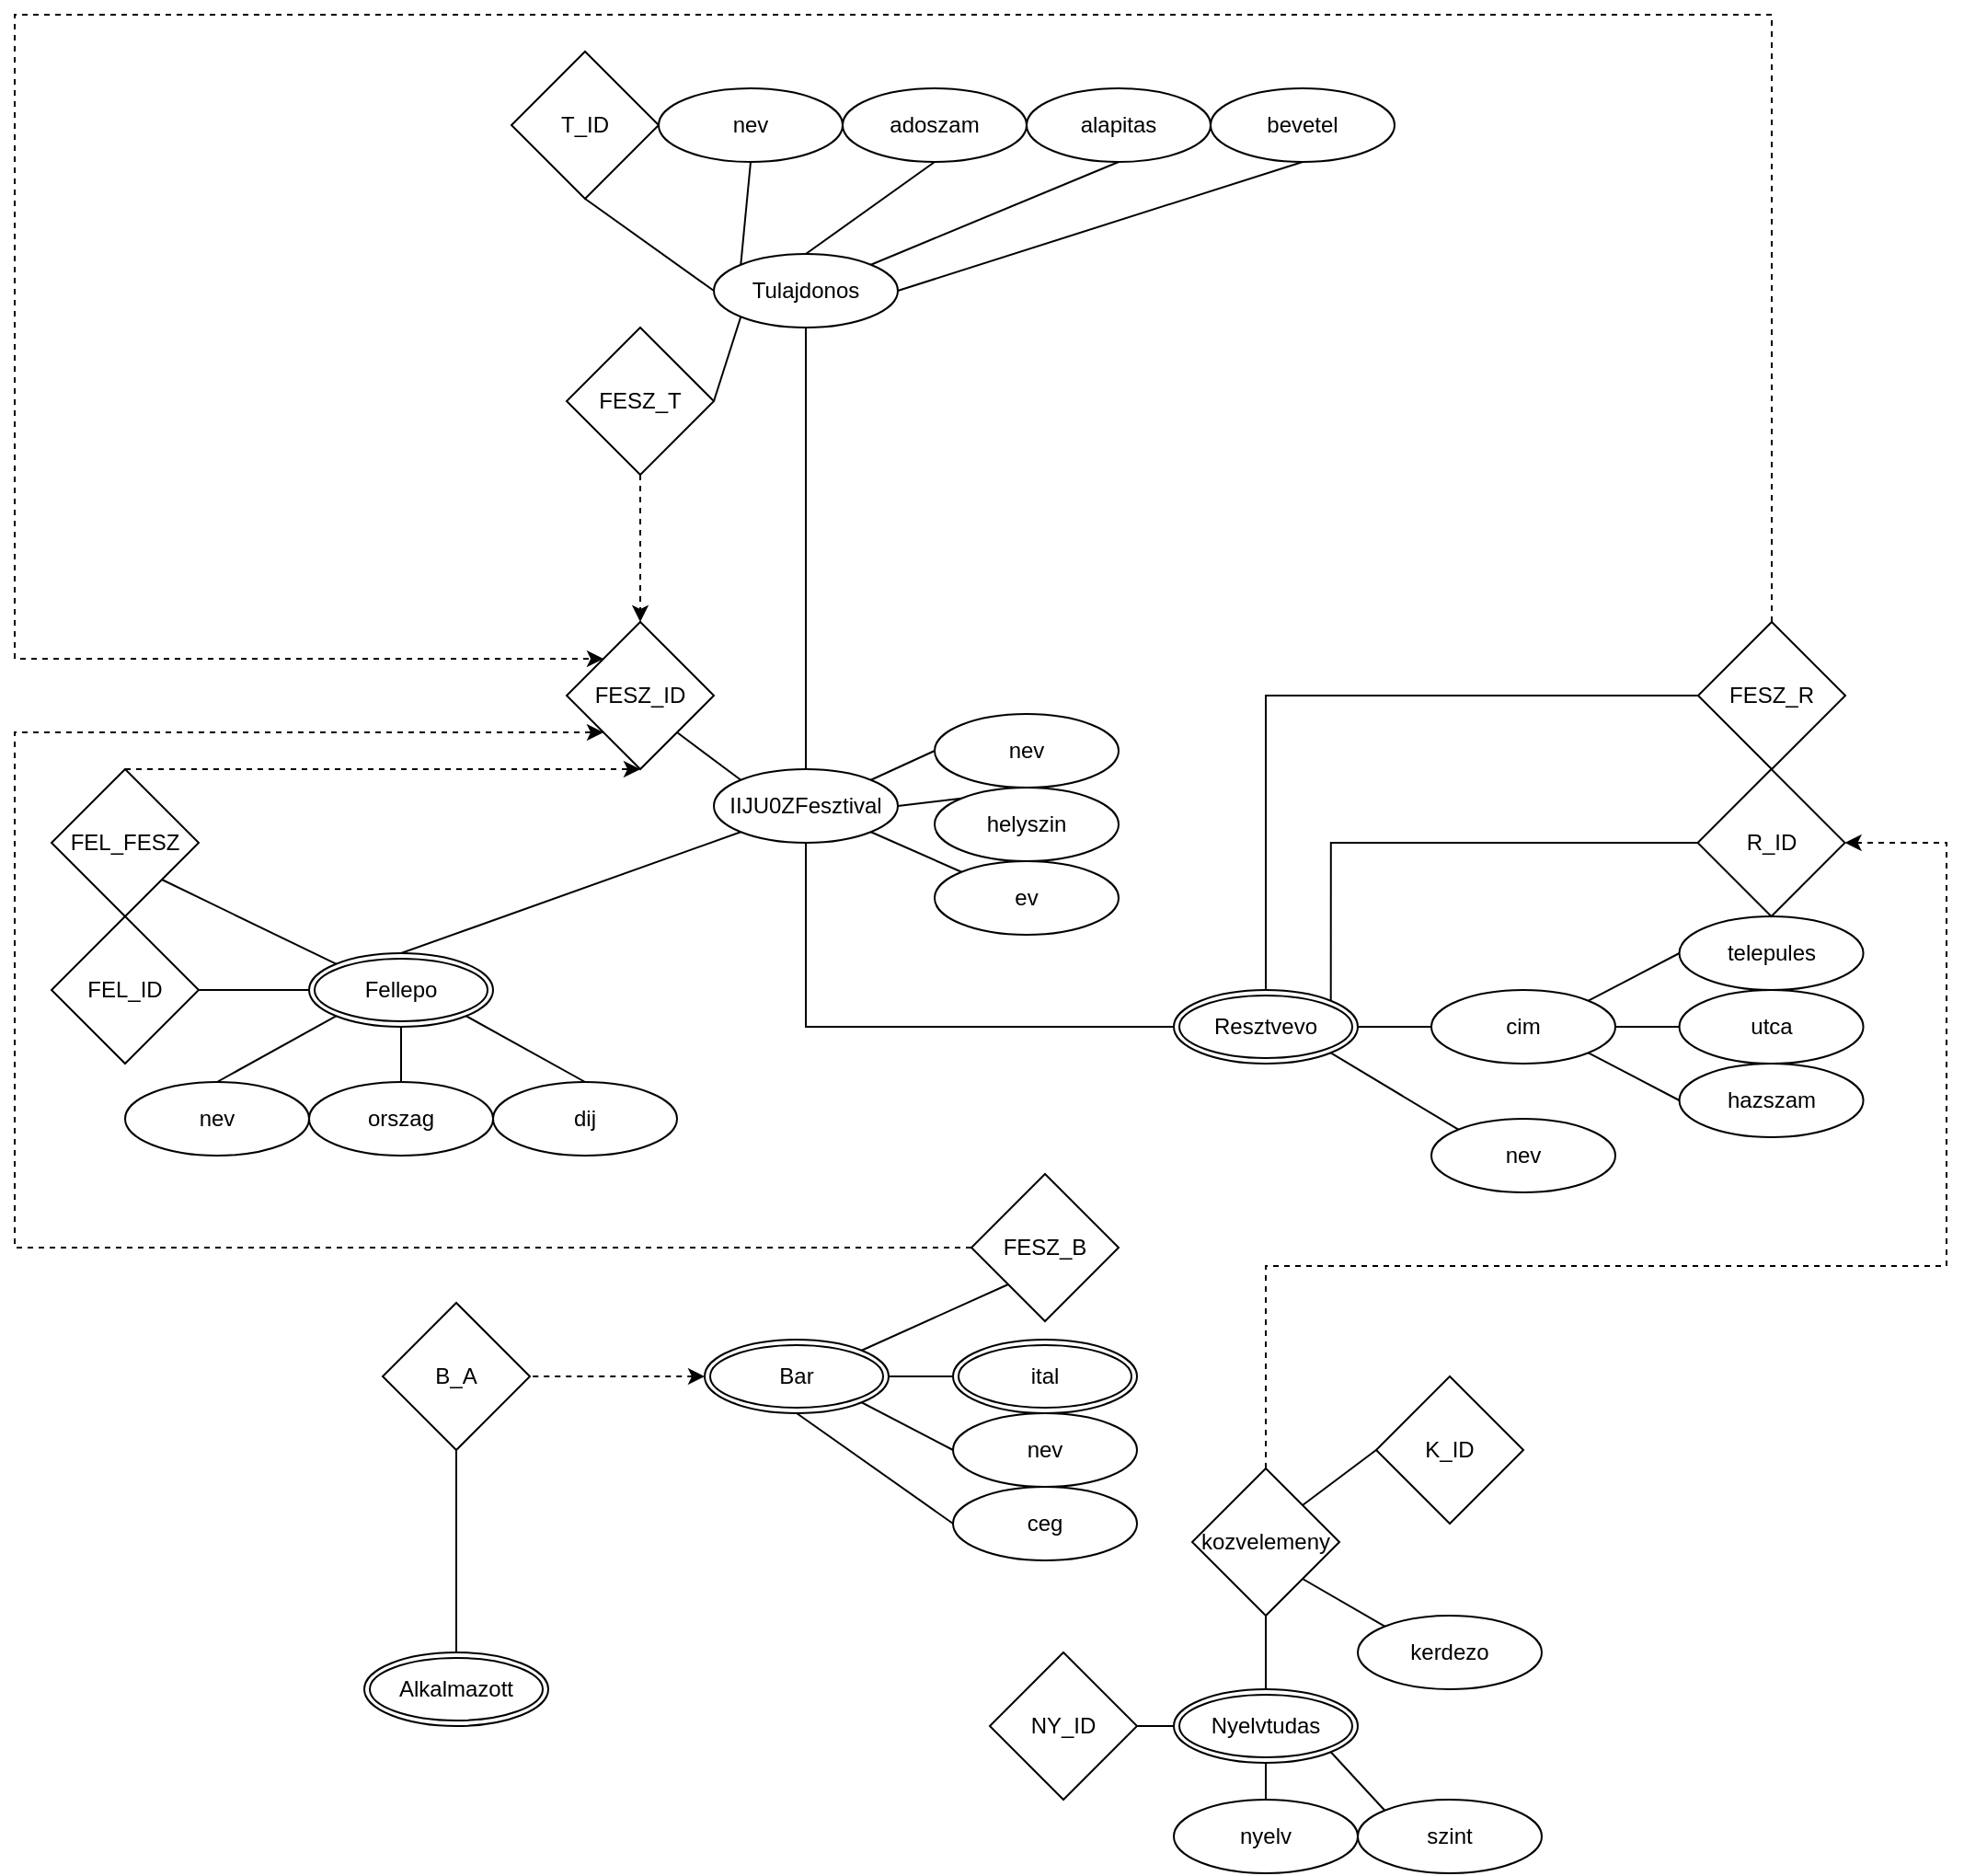 <mxfile version="22.0.4" type="device">
  <diagram name="Page-1" id="g-vIKoSXDD29Opg1fgPX">
    <mxGraphModel dx="1389" dy="963" grid="1" gridSize="10" guides="1" tooltips="1" connect="1" arrows="1" fold="1" page="0" pageScale="1" pageWidth="850" pageHeight="1100" math="0" shadow="0">
      <root>
        <mxCell id="0" />
        <mxCell id="1" parent="0" />
        <mxCell id="nb_ousC1VCXHv58T-TfJ-15" style="rounded=0;orthogonalLoop=1;jettySize=auto;html=1;exitX=0;exitY=1;exitDx=0;exitDy=0;entryX=0.5;entryY=0;entryDx=0;entryDy=0;endArrow=none;endFill=0;" edge="1" parent="1" source="nb_ousC1VCXHv58T-TfJ-16" target="nb_ousC1VCXHv58T-TfJ-5">
          <mxGeometry relative="1" as="geometry">
            <mxPoint x="255.0" y="190" as="sourcePoint" />
          </mxGeometry>
        </mxCell>
        <mxCell id="nb_ousC1VCXHv58T-TfJ-96" style="edgeStyle=orthogonalEdgeStyle;rounded=0;orthogonalLoop=1;jettySize=auto;html=1;exitX=0;exitY=0.5;exitDx=0;exitDy=0;entryX=1;entryY=0.5;entryDx=0;entryDy=0;endArrow=none;endFill=0;dashed=1;startArrow=classic;startFill=1;" edge="1" parent="1" source="nb_ousC1VCXHv58T-TfJ-2" target="nb_ousC1VCXHv58T-TfJ-95">
          <mxGeometry relative="1" as="geometry" />
        </mxCell>
        <mxCell id="nb_ousC1VCXHv58T-TfJ-2" value="Bar" style="ellipse;shape=doubleEllipse;margin=3;whiteSpace=wrap;html=1;align=center;" vertex="1" parent="1">
          <mxGeometry x="265" y="570" width="100" height="40" as="geometry" />
        </mxCell>
        <mxCell id="nb_ousC1VCXHv58T-TfJ-3" value="Resztvevo" style="ellipse;shape=doubleEllipse;margin=3;whiteSpace=wrap;html=1;align=center;" vertex="1" parent="1">
          <mxGeometry x="520" y="380" width="100" height="40" as="geometry" />
        </mxCell>
        <mxCell id="nb_ousC1VCXHv58T-TfJ-75" style="rounded=0;orthogonalLoop=1;jettySize=auto;html=1;exitX=0.5;exitY=0;exitDx=0;exitDy=0;entryX=0.5;entryY=1;entryDx=0;entryDy=0;endArrow=none;endFill=0;" edge="1" parent="1" source="nb_ousC1VCXHv58T-TfJ-4" target="nb_ousC1VCXHv58T-TfJ-77">
          <mxGeometry relative="1" as="geometry">
            <mxPoint x="570.0" y="710" as="targetPoint" />
          </mxGeometry>
        </mxCell>
        <mxCell id="nb_ousC1VCXHv58T-TfJ-4" value="Nyelvtudas" style="ellipse;shape=doubleEllipse;margin=3;whiteSpace=wrap;html=1;align=center;" vertex="1" parent="1">
          <mxGeometry x="520" y="760" width="100" height="40" as="geometry" />
        </mxCell>
        <mxCell id="nb_ousC1VCXHv58T-TfJ-12" style="rounded=0;orthogonalLoop=1;jettySize=auto;html=1;exitX=0;exitY=1;exitDx=0;exitDy=0;entryX=0.5;entryY=0;entryDx=0;entryDy=0;endArrow=none;endFill=0;" edge="1" parent="1" source="nb_ousC1VCXHv58T-TfJ-5" target="nb_ousC1VCXHv58T-TfJ-9">
          <mxGeometry relative="1" as="geometry" />
        </mxCell>
        <mxCell id="nb_ousC1VCXHv58T-TfJ-13" style="rounded=0;orthogonalLoop=1;jettySize=auto;html=1;exitX=0.5;exitY=1;exitDx=0;exitDy=0;entryX=0.5;entryY=0;entryDx=0;entryDy=0;endArrow=none;endFill=0;" edge="1" parent="1" source="nb_ousC1VCXHv58T-TfJ-5" target="nb_ousC1VCXHv58T-TfJ-10">
          <mxGeometry relative="1" as="geometry" />
        </mxCell>
        <mxCell id="nb_ousC1VCXHv58T-TfJ-14" style="rounded=0;orthogonalLoop=1;jettySize=auto;html=1;exitX=1;exitY=1;exitDx=0;exitDy=0;entryX=0.5;entryY=0;entryDx=0;entryDy=0;endArrow=none;endFill=0;" edge="1" parent="1" source="nb_ousC1VCXHv58T-TfJ-5" target="nb_ousC1VCXHv58T-TfJ-11">
          <mxGeometry relative="1" as="geometry" />
        </mxCell>
        <mxCell id="nb_ousC1VCXHv58T-TfJ-5" value="Fellepo" style="ellipse;shape=doubleEllipse;margin=3;whiteSpace=wrap;html=1;align=center;" vertex="1" parent="1">
          <mxGeometry x="50" y="360" width="100" height="40" as="geometry" />
        </mxCell>
        <mxCell id="nb_ousC1VCXHv58T-TfJ-6" value="Alkalmazott" style="ellipse;shape=doubleEllipse;margin=3;whiteSpace=wrap;html=1;align=center;" vertex="1" parent="1">
          <mxGeometry x="80" y="740" width="100" height="40" as="geometry" />
        </mxCell>
        <mxCell id="nb_ousC1VCXHv58T-TfJ-8" style="edgeStyle=orthogonalEdgeStyle;rounded=0;orthogonalLoop=1;jettySize=auto;html=1;exitX=1;exitY=0.5;exitDx=0;exitDy=0;entryX=0;entryY=0.5;entryDx=0;entryDy=0;endArrow=none;endFill=0;" edge="1" parent="1" source="nb_ousC1VCXHv58T-TfJ-7" target="nb_ousC1VCXHv58T-TfJ-5">
          <mxGeometry relative="1" as="geometry" />
        </mxCell>
        <mxCell id="nb_ousC1VCXHv58T-TfJ-7" value="FEL_ID" style="rhombus;whiteSpace=wrap;html=1;" vertex="1" parent="1">
          <mxGeometry x="-90" y="340" width="80" height="80" as="geometry" />
        </mxCell>
        <mxCell id="nb_ousC1VCXHv58T-TfJ-9" value="nev" style="ellipse;whiteSpace=wrap;html=1;align=center;" vertex="1" parent="1">
          <mxGeometry x="-50" y="430" width="100" height="40" as="geometry" />
        </mxCell>
        <mxCell id="nb_ousC1VCXHv58T-TfJ-10" value="orszag" style="ellipse;whiteSpace=wrap;html=1;align=center;" vertex="1" parent="1">
          <mxGeometry x="50" y="430" width="100" height="40" as="geometry" />
        </mxCell>
        <mxCell id="nb_ousC1VCXHv58T-TfJ-11" value="dij" style="ellipse;whiteSpace=wrap;html=1;align=center;" vertex="1" parent="1">
          <mxGeometry x="150" y="430" width="100" height="40" as="geometry" />
        </mxCell>
        <mxCell id="nb_ousC1VCXHv58T-TfJ-32" style="edgeStyle=orthogonalEdgeStyle;rounded=0;orthogonalLoop=1;jettySize=auto;html=1;exitX=0.5;exitY=0;exitDx=0;exitDy=0;entryX=0.5;entryY=1;entryDx=0;entryDy=0;endArrow=none;endFill=0;" edge="1" parent="1" source="nb_ousC1VCXHv58T-TfJ-16" target="nb_ousC1VCXHv58T-TfJ-27">
          <mxGeometry relative="1" as="geometry" />
        </mxCell>
        <mxCell id="nb_ousC1VCXHv58T-TfJ-16" value="IIJU0ZFesztival" style="ellipse;whiteSpace=wrap;html=1;align=center;" vertex="1" parent="1">
          <mxGeometry x="270" y="260" width="100" height="40" as="geometry" />
        </mxCell>
        <mxCell id="nb_ousC1VCXHv58T-TfJ-19" style="rounded=0;orthogonalLoop=1;jettySize=auto;html=1;exitX=1;exitY=1;exitDx=0;exitDy=0;entryX=0;entryY=0;entryDx=0;entryDy=0;endArrow=none;endFill=0;" edge="1" parent="1" source="nb_ousC1VCXHv58T-TfJ-18" target="nb_ousC1VCXHv58T-TfJ-16">
          <mxGeometry relative="1" as="geometry" />
        </mxCell>
        <mxCell id="nb_ousC1VCXHv58T-TfJ-18" value="FESZ_ID" style="rhombus;whiteSpace=wrap;html=1;" vertex="1" parent="1">
          <mxGeometry x="190" y="180" width="80" height="80" as="geometry" />
        </mxCell>
        <mxCell id="nb_ousC1VCXHv58T-TfJ-24" style="rounded=0;orthogonalLoop=1;jettySize=auto;html=1;exitX=0;exitY=0.5;exitDx=0;exitDy=0;entryX=1;entryY=0;entryDx=0;entryDy=0;endArrow=none;endFill=0;" edge="1" parent="1" source="nb_ousC1VCXHv58T-TfJ-20" target="nb_ousC1VCXHv58T-TfJ-16">
          <mxGeometry relative="1" as="geometry" />
        </mxCell>
        <mxCell id="nb_ousC1VCXHv58T-TfJ-20" value="nev" style="ellipse;whiteSpace=wrap;html=1;align=center;" vertex="1" parent="1">
          <mxGeometry x="390" y="230" width="100" height="40" as="geometry" />
        </mxCell>
        <mxCell id="nb_ousC1VCXHv58T-TfJ-25" style="rounded=0;orthogonalLoop=1;jettySize=auto;html=1;exitX=0;exitY=0;exitDx=0;exitDy=0;entryX=1;entryY=0.5;entryDx=0;entryDy=0;endArrow=none;endFill=0;" edge="1" parent="1" source="nb_ousC1VCXHv58T-TfJ-21" target="nb_ousC1VCXHv58T-TfJ-16">
          <mxGeometry relative="1" as="geometry" />
        </mxCell>
        <mxCell id="nb_ousC1VCXHv58T-TfJ-21" value="helyszin" style="ellipse;whiteSpace=wrap;html=1;align=center;" vertex="1" parent="1">
          <mxGeometry x="390" y="270" width="100" height="40" as="geometry" />
        </mxCell>
        <mxCell id="nb_ousC1VCXHv58T-TfJ-26" style="rounded=0;orthogonalLoop=1;jettySize=auto;html=1;exitX=0;exitY=0;exitDx=0;exitDy=0;entryX=1;entryY=1;entryDx=0;entryDy=0;endArrow=none;endFill=0;" edge="1" parent="1" source="nb_ousC1VCXHv58T-TfJ-22" target="nb_ousC1VCXHv58T-TfJ-16">
          <mxGeometry relative="1" as="geometry" />
        </mxCell>
        <mxCell id="nb_ousC1VCXHv58T-TfJ-22" value="&lt;div&gt;ev&lt;/div&gt;" style="ellipse;whiteSpace=wrap;html=1;align=center;" vertex="1" parent="1">
          <mxGeometry x="390" y="310" width="100" height="40" as="geometry" />
        </mxCell>
        <mxCell id="nb_ousC1VCXHv58T-TfJ-45" style="rounded=0;orthogonalLoop=1;jettySize=auto;html=1;exitX=0;exitY=0;exitDx=0;exitDy=0;entryX=0.5;entryY=1;entryDx=0;entryDy=0;endArrow=none;endFill=0;" edge="1" parent="1" source="nb_ousC1VCXHv58T-TfJ-27" target="nb_ousC1VCXHv58T-TfJ-44">
          <mxGeometry relative="1" as="geometry" />
        </mxCell>
        <mxCell id="nb_ousC1VCXHv58T-TfJ-46" style="rounded=0;orthogonalLoop=1;jettySize=auto;html=1;exitX=0.5;exitY=0;exitDx=0;exitDy=0;entryX=0.5;entryY=1;entryDx=0;entryDy=0;endArrow=none;endFill=0;" edge="1" parent="1" source="nb_ousC1VCXHv58T-TfJ-27" target="nb_ousC1VCXHv58T-TfJ-43">
          <mxGeometry relative="1" as="geometry" />
        </mxCell>
        <mxCell id="nb_ousC1VCXHv58T-TfJ-47" style="rounded=0;orthogonalLoop=1;jettySize=auto;html=1;exitX=1;exitY=0;exitDx=0;exitDy=0;entryX=0.5;entryY=1;entryDx=0;entryDy=0;endArrow=none;endFill=0;" edge="1" parent="1" source="nb_ousC1VCXHv58T-TfJ-27" target="nb_ousC1VCXHv58T-TfJ-42">
          <mxGeometry relative="1" as="geometry" />
        </mxCell>
        <mxCell id="nb_ousC1VCXHv58T-TfJ-48" style="rounded=0;orthogonalLoop=1;jettySize=auto;html=1;exitX=1;exitY=0.5;exitDx=0;exitDy=0;entryX=0.5;entryY=1;entryDx=0;entryDy=0;endArrow=none;endFill=0;" edge="1" parent="1" source="nb_ousC1VCXHv58T-TfJ-27" target="nb_ousC1VCXHv58T-TfJ-41">
          <mxGeometry relative="1" as="geometry" />
        </mxCell>
        <mxCell id="nb_ousC1VCXHv58T-TfJ-49" style="rounded=0;orthogonalLoop=1;jettySize=auto;html=1;exitX=0;exitY=0.5;exitDx=0;exitDy=0;entryX=0.5;entryY=1;entryDx=0;entryDy=0;endArrow=none;endFill=0;" edge="1" parent="1" source="nb_ousC1VCXHv58T-TfJ-27" target="nb_ousC1VCXHv58T-TfJ-33">
          <mxGeometry relative="1" as="geometry" />
        </mxCell>
        <mxCell id="nb_ousC1VCXHv58T-TfJ-51" style="rounded=0;orthogonalLoop=1;jettySize=auto;html=1;exitX=0;exitY=1;exitDx=0;exitDy=0;entryX=1;entryY=0.5;entryDx=0;entryDy=0;endArrow=none;endFill=0;" edge="1" parent="1" source="nb_ousC1VCXHv58T-TfJ-27" target="nb_ousC1VCXHv58T-TfJ-50">
          <mxGeometry relative="1" as="geometry" />
        </mxCell>
        <mxCell id="nb_ousC1VCXHv58T-TfJ-27" value="Tulajdonos" style="ellipse;whiteSpace=wrap;html=1;align=center;" vertex="1" parent="1">
          <mxGeometry x="270" y="-20" width="100" height="40" as="geometry" />
        </mxCell>
        <mxCell id="nb_ousC1VCXHv58T-TfJ-29" style="rounded=0;orthogonalLoop=1;jettySize=auto;html=1;exitX=1;exitY=1;exitDx=0;exitDy=0;entryX=0;entryY=0;entryDx=0;entryDy=0;endArrow=none;endFill=0;" edge="1" parent="1" source="nb_ousC1VCXHv58T-TfJ-28" target="nb_ousC1VCXHv58T-TfJ-5">
          <mxGeometry relative="1" as="geometry" />
        </mxCell>
        <mxCell id="nb_ousC1VCXHv58T-TfJ-30" style="edgeStyle=orthogonalEdgeStyle;rounded=0;orthogonalLoop=1;jettySize=auto;html=1;exitX=0.5;exitY=0;exitDx=0;exitDy=0;entryX=0;entryY=0.5;entryDx=0;entryDy=0;strokeColor=none;dashed=1;curved=1;" edge="1" parent="1" source="nb_ousC1VCXHv58T-TfJ-28" target="nb_ousC1VCXHv58T-TfJ-16">
          <mxGeometry relative="1" as="geometry" />
        </mxCell>
        <mxCell id="nb_ousC1VCXHv58T-TfJ-31" style="rounded=0;orthogonalLoop=1;jettySize=auto;html=1;exitX=0.5;exitY=0;exitDx=0;exitDy=0;entryX=0.5;entryY=1;entryDx=0;entryDy=0;dashed=1;" edge="1" parent="1" source="nb_ousC1VCXHv58T-TfJ-28" target="nb_ousC1VCXHv58T-TfJ-18">
          <mxGeometry relative="1" as="geometry" />
        </mxCell>
        <mxCell id="nb_ousC1VCXHv58T-TfJ-28" value="FEL_FESZ" style="rhombus;whiteSpace=wrap;html=1;" vertex="1" parent="1">
          <mxGeometry x="-90" y="260" width="80" height="80" as="geometry" />
        </mxCell>
        <mxCell id="nb_ousC1VCXHv58T-TfJ-33" value="T_ID" style="rhombus;whiteSpace=wrap;html=1;" vertex="1" parent="1">
          <mxGeometry x="160" y="-130" width="80" height="80" as="geometry" />
        </mxCell>
        <mxCell id="nb_ousC1VCXHv58T-TfJ-41" value="bevetel" style="ellipse;whiteSpace=wrap;html=1;align=center;" vertex="1" parent="1">
          <mxGeometry x="540" y="-110" width="100" height="40" as="geometry" />
        </mxCell>
        <mxCell id="nb_ousC1VCXHv58T-TfJ-42" value="alapitas" style="ellipse;whiteSpace=wrap;html=1;align=center;" vertex="1" parent="1">
          <mxGeometry x="440" y="-110" width="100" height="40" as="geometry" />
        </mxCell>
        <mxCell id="nb_ousC1VCXHv58T-TfJ-43" value="adoszam" style="ellipse;whiteSpace=wrap;html=1;align=center;" vertex="1" parent="1">
          <mxGeometry x="340" y="-110" width="100" height="40" as="geometry" />
        </mxCell>
        <mxCell id="nb_ousC1VCXHv58T-TfJ-44" value="nev" style="ellipse;whiteSpace=wrap;html=1;align=center;" vertex="1" parent="1">
          <mxGeometry x="240" y="-110" width="100" height="40" as="geometry" />
        </mxCell>
        <mxCell id="nb_ousC1VCXHv58T-TfJ-52" style="rounded=0;orthogonalLoop=1;jettySize=auto;html=1;exitX=0.5;exitY=1;exitDx=0;exitDy=0;entryX=0.5;entryY=0;entryDx=0;entryDy=0;dashed=1;" edge="1" parent="1" source="nb_ousC1VCXHv58T-TfJ-50" target="nb_ousC1VCXHv58T-TfJ-18">
          <mxGeometry relative="1" as="geometry" />
        </mxCell>
        <mxCell id="nb_ousC1VCXHv58T-TfJ-50" value="FESZ_T" style="rhombus;whiteSpace=wrap;html=1;" vertex="1" parent="1">
          <mxGeometry x="190" y="20" width="80" height="80" as="geometry" />
        </mxCell>
        <mxCell id="nb_ousC1VCXHv58T-TfJ-53" value="utca" style="ellipse;whiteSpace=wrap;html=1;align=center;" vertex="1" parent="1">
          <mxGeometry x="794.77" y="380" width="100" height="40" as="geometry" />
        </mxCell>
        <mxCell id="nb_ousC1VCXHv58T-TfJ-54" value="telepules" style="ellipse;whiteSpace=wrap;html=1;align=center;" vertex="1" parent="1">
          <mxGeometry x="794.77" y="340" width="100" height="40" as="geometry" />
        </mxCell>
        <mxCell id="nb_ousC1VCXHv58T-TfJ-57" style="rounded=0;orthogonalLoop=1;jettySize=auto;html=1;exitX=1;exitY=0;exitDx=0;exitDy=0;entryX=0;entryY=0.5;entryDx=0;entryDy=0;endArrow=none;endFill=0;" edge="1" parent="1" source="nb_ousC1VCXHv58T-TfJ-55" target="nb_ousC1VCXHv58T-TfJ-54">
          <mxGeometry relative="1" as="geometry">
            <mxPoint x="750.003" y="385.809" as="sourcePoint" />
          </mxGeometry>
        </mxCell>
        <mxCell id="nb_ousC1VCXHv58T-TfJ-58" style="rounded=0;orthogonalLoop=1;jettySize=auto;html=1;exitX=1;exitY=0.5;exitDx=0;exitDy=0;entryX=0;entryY=0.5;entryDx=0;entryDy=0;endArrow=none;endFill=0;" edge="1" parent="1" source="nb_ousC1VCXHv58T-TfJ-55" target="nb_ousC1VCXHv58T-TfJ-53">
          <mxGeometry relative="1" as="geometry">
            <mxPoint x="764.77" y="400" as="sourcePoint" />
          </mxGeometry>
        </mxCell>
        <mxCell id="nb_ousC1VCXHv58T-TfJ-59" style="rounded=0;orthogonalLoop=1;jettySize=auto;html=1;exitX=1;exitY=1;exitDx=0;exitDy=0;entryX=0;entryY=0.5;entryDx=0;entryDy=0;endArrow=none;endFill=0;" edge="1" parent="1" source="nb_ousC1VCXHv58T-TfJ-55" target="nb_ousC1VCXHv58T-TfJ-56">
          <mxGeometry relative="1" as="geometry">
            <mxPoint x="750.003" y="414.191" as="sourcePoint" />
          </mxGeometry>
        </mxCell>
        <mxCell id="nb_ousC1VCXHv58T-TfJ-60" style="edgeStyle=orthogonalEdgeStyle;rounded=0;orthogonalLoop=1;jettySize=auto;html=1;exitX=0;exitY=0.5;exitDx=0;exitDy=0;entryX=1;entryY=0.5;entryDx=0;entryDy=0;endArrow=none;endFill=0;" edge="1" parent="1" source="nb_ousC1VCXHv58T-TfJ-55" target="nb_ousC1VCXHv58T-TfJ-3">
          <mxGeometry relative="1" as="geometry" />
        </mxCell>
        <mxCell id="nb_ousC1VCXHv58T-TfJ-55" value="&lt;div&gt;cim&lt;/div&gt;" style="ellipse;whiteSpace=wrap;html=1;align=center;" vertex="1" parent="1">
          <mxGeometry x="660" y="380" width="100" height="40" as="geometry" />
        </mxCell>
        <mxCell id="nb_ousC1VCXHv58T-TfJ-56" value="hazszam" style="ellipse;whiteSpace=wrap;html=1;align=center;" vertex="1" parent="1">
          <mxGeometry x="794.77" y="420" width="100" height="40" as="geometry" />
        </mxCell>
        <mxCell id="nb_ousC1VCXHv58T-TfJ-62" style="edgeStyle=orthogonalEdgeStyle;rounded=0;orthogonalLoop=1;jettySize=auto;html=1;exitX=0;exitY=0.5;exitDx=0;exitDy=0;entryX=1;entryY=0;entryDx=0;entryDy=0;endArrow=none;endFill=0;" edge="1" parent="1" source="nb_ousC1VCXHv58T-TfJ-61" target="nb_ousC1VCXHv58T-TfJ-3">
          <mxGeometry relative="1" as="geometry" />
        </mxCell>
        <mxCell id="nb_ousC1VCXHv58T-TfJ-61" value="R_ID" style="rhombus;whiteSpace=wrap;html=1;" vertex="1" parent="1">
          <mxGeometry x="804.77" y="260" width="80" height="80" as="geometry" />
        </mxCell>
        <mxCell id="nb_ousC1VCXHv58T-TfJ-64" style="rounded=0;orthogonalLoop=1;jettySize=auto;html=1;exitX=0;exitY=0;exitDx=0;exitDy=0;entryX=1;entryY=1;entryDx=0;entryDy=0;endArrow=none;endFill=0;" edge="1" parent="1" source="nb_ousC1VCXHv58T-TfJ-63" target="nb_ousC1VCXHv58T-TfJ-3">
          <mxGeometry relative="1" as="geometry" />
        </mxCell>
        <mxCell id="nb_ousC1VCXHv58T-TfJ-63" value="nev" style="ellipse;whiteSpace=wrap;html=1;align=center;" vertex="1" parent="1">
          <mxGeometry x="660" y="450" width="100" height="40" as="geometry" />
        </mxCell>
        <mxCell id="nb_ousC1VCXHv58T-TfJ-66" style="edgeStyle=orthogonalEdgeStyle;rounded=0;orthogonalLoop=1;jettySize=auto;html=1;exitX=0.5;exitY=0;exitDx=0;exitDy=0;entryX=0;entryY=0;entryDx=0;entryDy=0;dashed=1;" edge="1" parent="1" source="nb_ousC1VCXHv58T-TfJ-65" target="nb_ousC1VCXHv58T-TfJ-18">
          <mxGeometry relative="1" as="geometry">
            <Array as="points">
              <mxPoint x="845" y="-150" />
              <mxPoint x="-110" y="-150" />
              <mxPoint x="-110" y="200" />
            </Array>
          </mxGeometry>
        </mxCell>
        <mxCell id="nb_ousC1VCXHv58T-TfJ-67" style="edgeStyle=orthogonalEdgeStyle;rounded=0;orthogonalLoop=1;jettySize=auto;html=1;exitX=0;exitY=0.5;exitDx=0;exitDy=0;entryX=0.5;entryY=0;entryDx=0;entryDy=0;endArrow=none;endFill=0;" edge="1" parent="1" source="nb_ousC1VCXHv58T-TfJ-65" target="nb_ousC1VCXHv58T-TfJ-3">
          <mxGeometry relative="1" as="geometry" />
        </mxCell>
        <mxCell id="nb_ousC1VCXHv58T-TfJ-65" value="FESZ_R" style="rhombus;whiteSpace=wrap;html=1;" vertex="1" parent="1">
          <mxGeometry x="805" y="180" width="80" height="80" as="geometry" />
        </mxCell>
        <mxCell id="nb_ousC1VCXHv58T-TfJ-68" style="edgeStyle=orthogonalEdgeStyle;rounded=0;orthogonalLoop=1;jettySize=auto;html=1;exitX=0;exitY=0.5;exitDx=0;exitDy=0;entryX=0.5;entryY=1;entryDx=0;entryDy=0;endArrow=none;endFill=0;" edge="1" parent="1" source="nb_ousC1VCXHv58T-TfJ-3" target="nb_ousC1VCXHv58T-TfJ-16">
          <mxGeometry relative="1" as="geometry">
            <mxPoint x="509.3" y="398.88" as="sourcePoint" />
            <mxPoint x="330.0" y="300.0" as="targetPoint" />
          </mxGeometry>
        </mxCell>
        <mxCell id="nb_ousC1VCXHv58T-TfJ-76" style="rounded=0;orthogonalLoop=1;jettySize=auto;html=1;exitX=0.5;exitY=0;exitDx=0;exitDy=0;entryX=1;entryY=0.5;entryDx=0;entryDy=0;endArrow=classic;endFill=1;edgeStyle=orthogonalEdgeStyle;dashed=1;" edge="1" parent="1" source="nb_ousC1VCXHv58T-TfJ-77" target="nb_ousC1VCXHv58T-TfJ-61">
          <mxGeometry relative="1" as="geometry">
            <mxPoint x="570.0" y="570" as="sourcePoint" />
            <Array as="points">
              <mxPoint x="570" y="530" />
              <mxPoint x="940" y="530" />
              <mxPoint x="940" y="300" />
            </Array>
          </mxGeometry>
        </mxCell>
        <mxCell id="nb_ousC1VCXHv58T-TfJ-72" style="rounded=0;orthogonalLoop=1;jettySize=auto;html=1;exitX=0;exitY=0.5;exitDx=0;exitDy=0;entryX=1;entryY=0;entryDx=0;entryDy=0;endArrow=none;endFill=0;" edge="1" parent="1" source="nb_ousC1VCXHv58T-TfJ-70" target="nb_ousC1VCXHv58T-TfJ-77">
          <mxGeometry relative="1" as="geometry">
            <mxPoint x="595.0" y="680" as="targetPoint" />
          </mxGeometry>
        </mxCell>
        <mxCell id="nb_ousC1VCXHv58T-TfJ-70" value="K_ID" style="rhombus;whiteSpace=wrap;html=1;" vertex="1" parent="1">
          <mxGeometry x="630" y="590" width="80" height="80" as="geometry" />
        </mxCell>
        <mxCell id="nb_ousC1VCXHv58T-TfJ-73" style="rounded=0;orthogonalLoop=1;jettySize=auto;html=1;exitX=0;exitY=0;exitDx=0;exitDy=0;entryX=1;entryY=1;entryDx=0;entryDy=0;endArrow=none;endFill=0;" edge="1" parent="1" source="nb_ousC1VCXHv58T-TfJ-71" target="nb_ousC1VCXHv58T-TfJ-77">
          <mxGeometry relative="1" as="geometry">
            <mxPoint x="595.0" y="700" as="targetPoint" />
          </mxGeometry>
        </mxCell>
        <mxCell id="nb_ousC1VCXHv58T-TfJ-71" value="kerdezo" style="ellipse;whiteSpace=wrap;html=1;align=center;" vertex="1" parent="1">
          <mxGeometry x="620" y="720" width="100" height="40" as="geometry" />
        </mxCell>
        <mxCell id="nb_ousC1VCXHv58T-TfJ-77" value="kozvelemeny" style="rhombus;whiteSpace=wrap;html=1;" vertex="1" parent="1">
          <mxGeometry x="530" y="640" width="80" height="80" as="geometry" />
        </mxCell>
        <mxCell id="nb_ousC1VCXHv58T-TfJ-82" style="edgeStyle=orthogonalEdgeStyle;rounded=0;orthogonalLoop=1;jettySize=auto;html=1;exitX=0.5;exitY=0;exitDx=0;exitDy=0;entryX=0.5;entryY=1;entryDx=0;entryDy=0;endArrow=none;endFill=0;" edge="1" parent="1" source="nb_ousC1VCXHv58T-TfJ-79" target="nb_ousC1VCXHv58T-TfJ-4">
          <mxGeometry relative="1" as="geometry" />
        </mxCell>
        <mxCell id="nb_ousC1VCXHv58T-TfJ-79" value="nyelv" style="ellipse;whiteSpace=wrap;html=1;align=center;" vertex="1" parent="1">
          <mxGeometry x="520" y="820" width="100" height="40" as="geometry" />
        </mxCell>
        <mxCell id="nb_ousC1VCXHv58T-TfJ-83" style="rounded=0;orthogonalLoop=1;jettySize=auto;html=1;exitX=0;exitY=0;exitDx=0;exitDy=0;entryX=1;entryY=1;entryDx=0;entryDy=0;endArrow=none;endFill=0;" edge="1" parent="1" source="nb_ousC1VCXHv58T-TfJ-80" target="nb_ousC1VCXHv58T-TfJ-4">
          <mxGeometry relative="1" as="geometry" />
        </mxCell>
        <mxCell id="nb_ousC1VCXHv58T-TfJ-80" value="szint" style="ellipse;whiteSpace=wrap;html=1;align=center;" vertex="1" parent="1">
          <mxGeometry x="620" y="820" width="100" height="40" as="geometry" />
        </mxCell>
        <mxCell id="nb_ousC1VCXHv58T-TfJ-84" style="rounded=0;orthogonalLoop=1;jettySize=auto;html=1;exitX=1;exitY=0.5;exitDx=0;exitDy=0;entryX=0;entryY=0.5;entryDx=0;entryDy=0;endArrow=none;endFill=0;" edge="1" parent="1" source="nb_ousC1VCXHv58T-TfJ-81" target="nb_ousC1VCXHv58T-TfJ-4">
          <mxGeometry relative="1" as="geometry" />
        </mxCell>
        <mxCell id="nb_ousC1VCXHv58T-TfJ-81" value="NY_ID" style="rhombus;whiteSpace=wrap;html=1;" vertex="1" parent="1">
          <mxGeometry x="420" y="740" width="80" height="80" as="geometry" />
        </mxCell>
        <mxCell id="nb_ousC1VCXHv58T-TfJ-86" style="edgeStyle=orthogonalEdgeStyle;rounded=0;orthogonalLoop=1;jettySize=auto;html=1;exitX=0;exitY=0.5;exitDx=0;exitDy=0;entryX=0;entryY=1;entryDx=0;entryDy=0;dashed=1;" edge="1" parent="1" source="nb_ousC1VCXHv58T-TfJ-85" target="nb_ousC1VCXHv58T-TfJ-18">
          <mxGeometry relative="1" as="geometry">
            <Array as="points">
              <mxPoint x="-110" y="520" />
              <mxPoint x="-110" y="240" />
            </Array>
          </mxGeometry>
        </mxCell>
        <mxCell id="nb_ousC1VCXHv58T-TfJ-94" style="rounded=0;orthogonalLoop=1;jettySize=auto;html=1;exitX=0;exitY=1;exitDx=0;exitDy=0;entryX=1;entryY=0;entryDx=0;entryDy=0;endArrow=none;endFill=0;" edge="1" parent="1" source="nb_ousC1VCXHv58T-TfJ-85" target="nb_ousC1VCXHv58T-TfJ-2">
          <mxGeometry relative="1" as="geometry" />
        </mxCell>
        <mxCell id="nb_ousC1VCXHv58T-TfJ-85" value="FESZ_B" style="rhombus;whiteSpace=wrap;html=1;" vertex="1" parent="1">
          <mxGeometry x="410" y="480" width="80" height="80" as="geometry" />
        </mxCell>
        <mxCell id="nb_ousC1VCXHv58T-TfJ-88" style="edgeStyle=orthogonalEdgeStyle;rounded=0;orthogonalLoop=1;jettySize=auto;html=1;exitX=0;exitY=0.5;exitDx=0;exitDy=0;entryX=1;entryY=0.5;entryDx=0;entryDy=0;endArrow=none;endFill=0;" edge="1" parent="1" source="nb_ousC1VCXHv58T-TfJ-87" target="nb_ousC1VCXHv58T-TfJ-2">
          <mxGeometry relative="1" as="geometry" />
        </mxCell>
        <mxCell id="nb_ousC1VCXHv58T-TfJ-87" value="&lt;div&gt;ital&lt;/div&gt;" style="ellipse;shape=doubleEllipse;margin=3;whiteSpace=wrap;html=1;align=center;" vertex="1" parent="1">
          <mxGeometry x="400" y="570" width="100" height="40" as="geometry" />
        </mxCell>
        <mxCell id="nb_ousC1VCXHv58T-TfJ-92" style="rounded=0;orthogonalLoop=1;jettySize=auto;html=1;exitX=0;exitY=0.5;exitDx=0;exitDy=0;entryX=1;entryY=1;entryDx=0;entryDy=0;endArrow=none;endFill=0;" edge="1" parent="1" source="nb_ousC1VCXHv58T-TfJ-89" target="nb_ousC1VCXHv58T-TfJ-2">
          <mxGeometry relative="1" as="geometry" />
        </mxCell>
        <mxCell id="nb_ousC1VCXHv58T-TfJ-89" value="nev" style="ellipse;whiteSpace=wrap;html=1;align=center;" vertex="1" parent="1">
          <mxGeometry x="400" y="610" width="100" height="40" as="geometry" />
        </mxCell>
        <mxCell id="nb_ousC1VCXHv58T-TfJ-93" style="rounded=0;orthogonalLoop=1;jettySize=auto;html=1;exitX=0;exitY=0.5;exitDx=0;exitDy=0;entryX=0.5;entryY=1;entryDx=0;entryDy=0;endArrow=none;endFill=0;" edge="1" parent="1" source="nb_ousC1VCXHv58T-TfJ-90" target="nb_ousC1VCXHv58T-TfJ-2">
          <mxGeometry relative="1" as="geometry" />
        </mxCell>
        <mxCell id="nb_ousC1VCXHv58T-TfJ-90" value="ceg" style="ellipse;whiteSpace=wrap;html=1;align=center;" vertex="1" parent="1">
          <mxGeometry x="400" y="650" width="100" height="40" as="geometry" />
        </mxCell>
        <mxCell id="nb_ousC1VCXHv58T-TfJ-97" style="rounded=0;orthogonalLoop=1;jettySize=auto;html=1;exitX=0.5;exitY=1;exitDx=0;exitDy=0;entryX=0.5;entryY=0;entryDx=0;entryDy=0;endArrow=none;endFill=0;" edge="1" parent="1" source="nb_ousC1VCXHv58T-TfJ-95" target="nb_ousC1VCXHv58T-TfJ-6">
          <mxGeometry relative="1" as="geometry" />
        </mxCell>
        <mxCell id="nb_ousC1VCXHv58T-TfJ-95" value="B_A" style="rhombus;whiteSpace=wrap;html=1;" vertex="1" parent="1">
          <mxGeometry x="90" y="550" width="80" height="80" as="geometry" />
        </mxCell>
      </root>
    </mxGraphModel>
  </diagram>
</mxfile>
